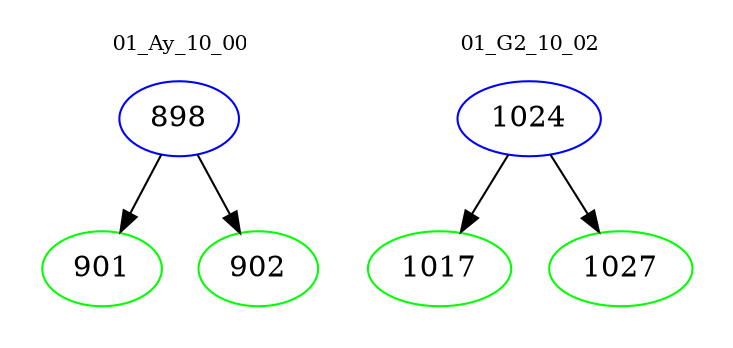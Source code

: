 digraph{
subgraph cluster_0 {
color = white
label = "01_Ay_10_00";
fontsize=10;
T0_898 [label="898", color="blue"]
T0_898 -> T0_901 [color="black"]
T0_901 [label="901", color="green"]
T0_898 -> T0_902 [color="black"]
T0_902 [label="902", color="green"]
}
subgraph cluster_1 {
color = white
label = "01_G2_10_02";
fontsize=10;
T1_1024 [label="1024", color="blue"]
T1_1024 -> T1_1017 [color="black"]
T1_1017 [label="1017", color="green"]
T1_1024 -> T1_1027 [color="black"]
T1_1027 [label="1027", color="green"]
}
}
